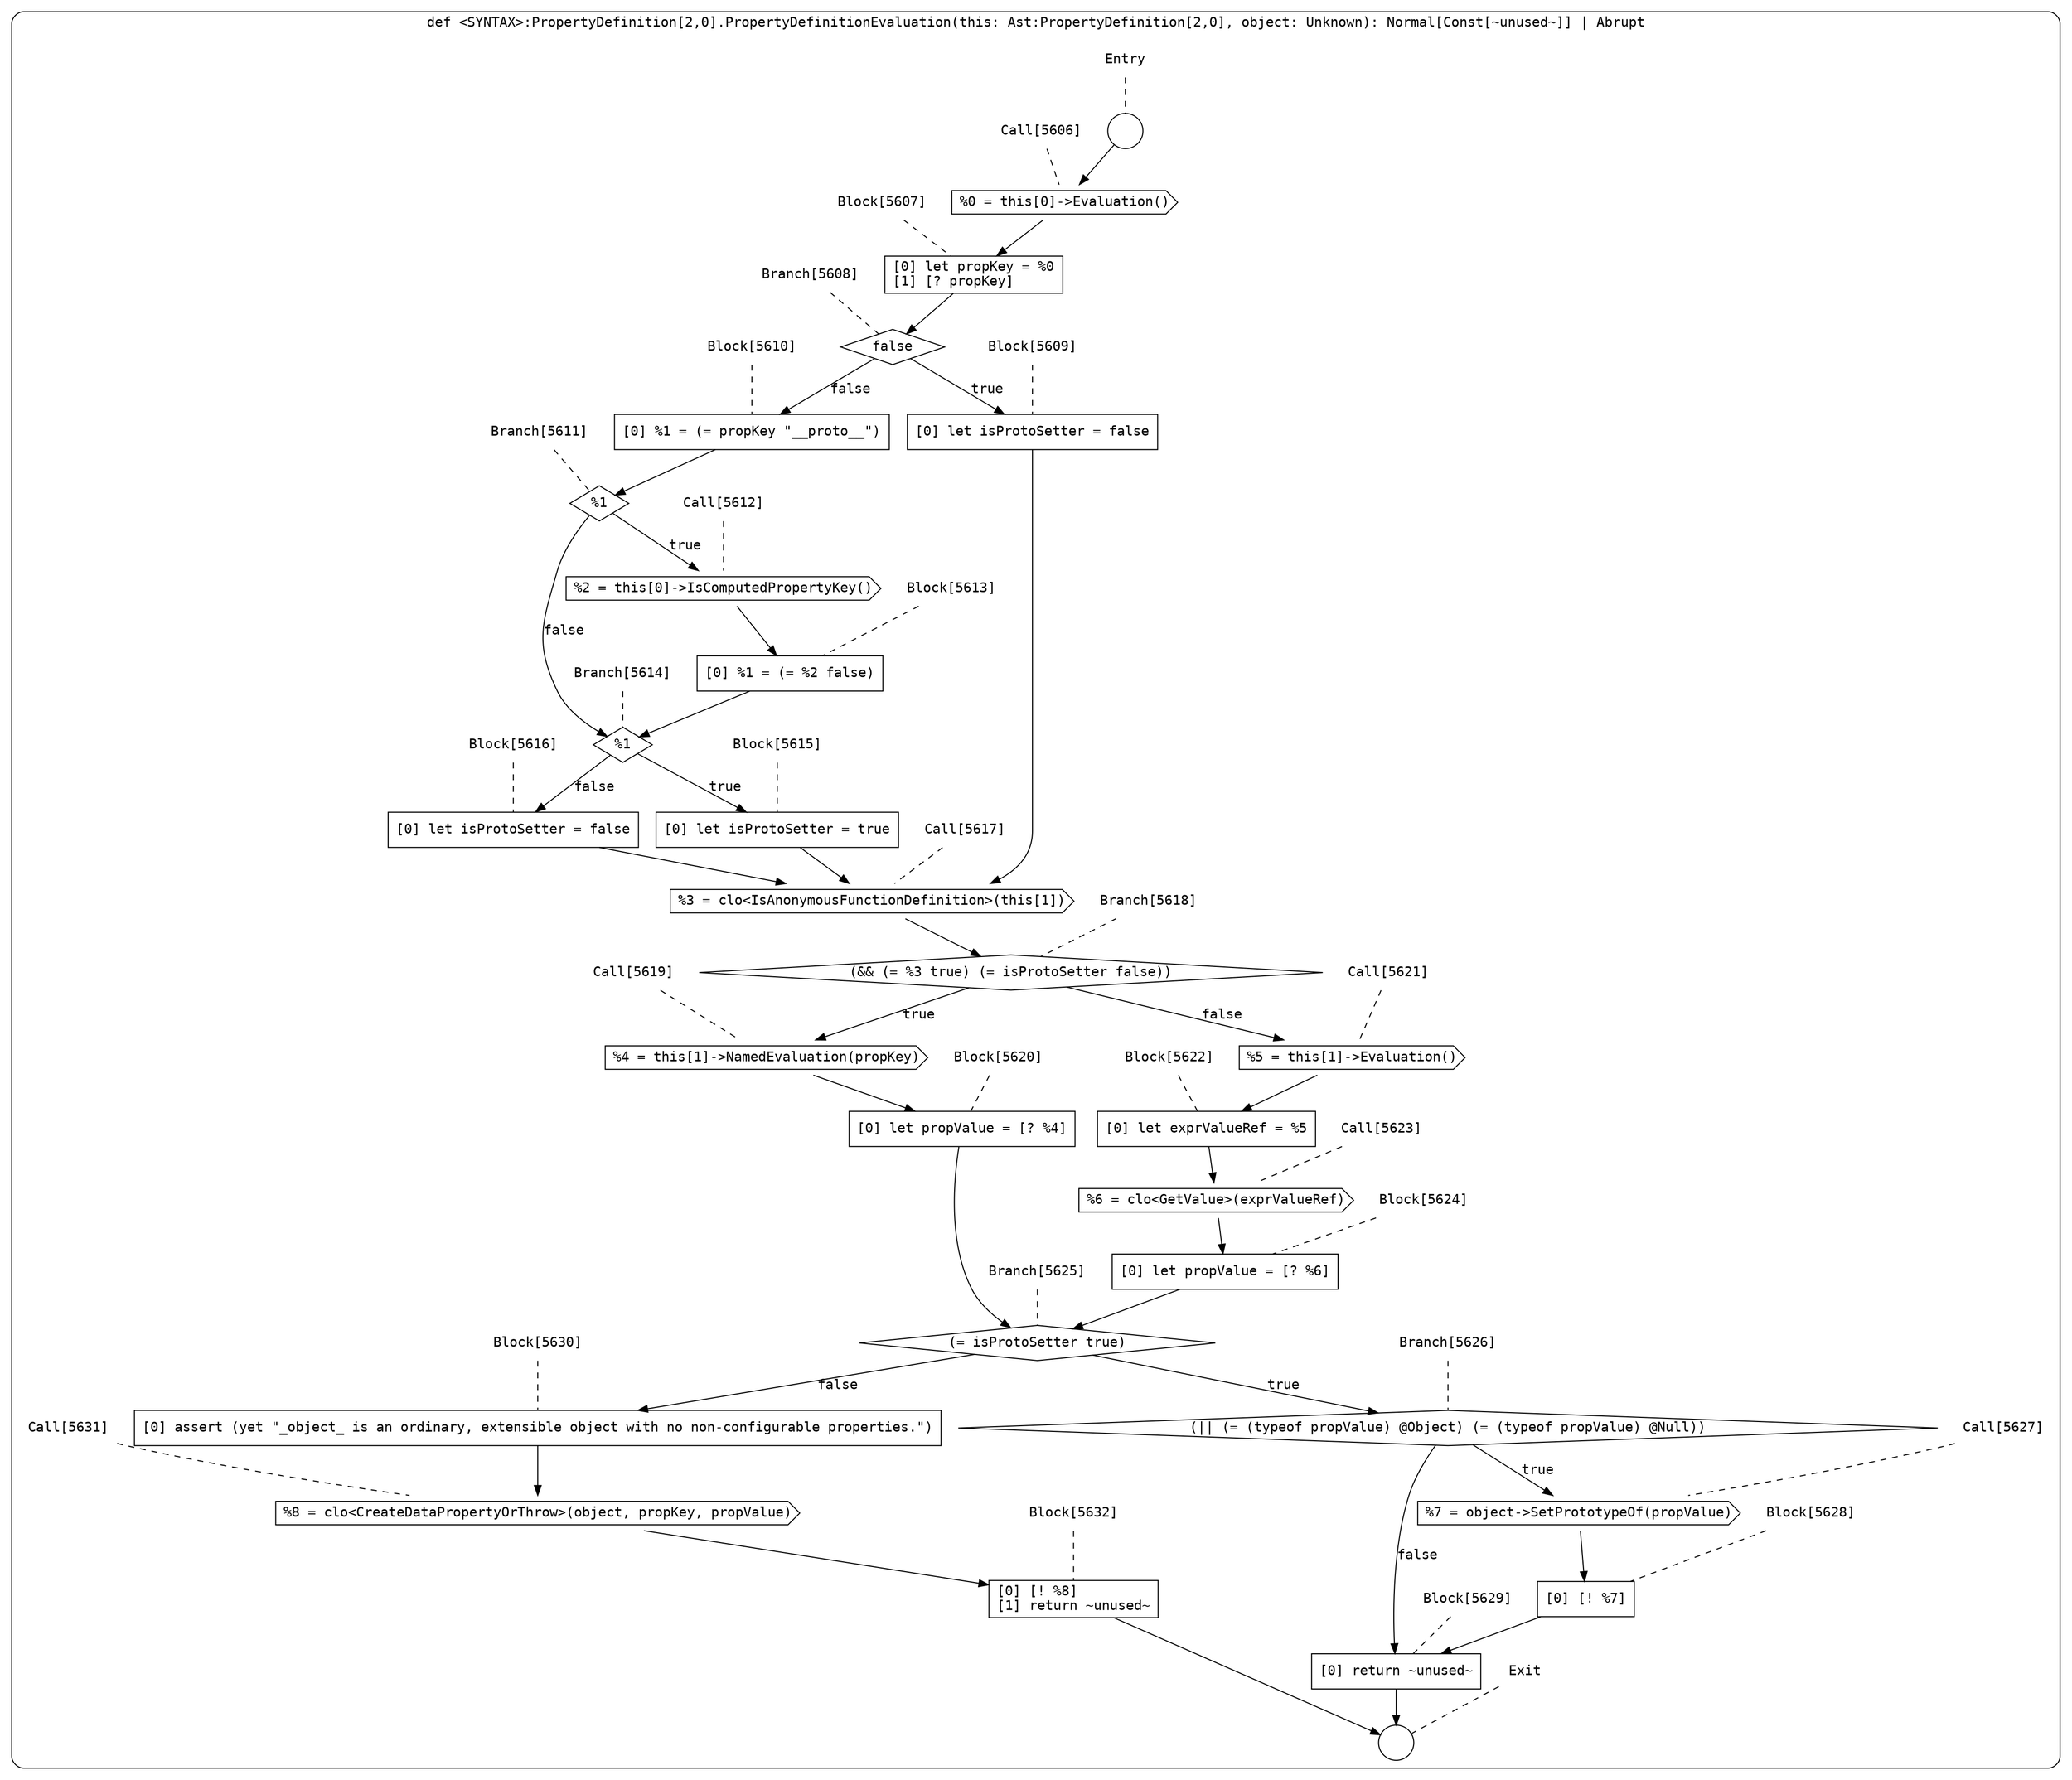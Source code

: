 digraph {
  graph [fontname = "Consolas"]
  node [fontname = "Consolas"]
  edge [fontname = "Consolas"]
  subgraph cluster1235 {
    label = "def <SYNTAX>:PropertyDefinition[2,0].PropertyDefinitionEvaluation(this: Ast:PropertyDefinition[2,0], object: Unknown): Normal[Const[~unused~]] | Abrupt"
    style = rounded
    cluster1235_entry_name [shape=none, label=<<font color="black">Entry</font>>]
    cluster1235_entry_name -> cluster1235_entry [arrowhead=none, color="black", style=dashed]
    cluster1235_entry [shape=circle label=" " color="black" fillcolor="white" style=filled]
    cluster1235_entry -> node5606 [color="black"]
    cluster1235_exit_name [shape=none, label=<<font color="black">Exit</font>>]
    cluster1235_exit_name -> cluster1235_exit [arrowhead=none, color="black", style=dashed]
    cluster1235_exit [shape=circle label=" " color="black" fillcolor="white" style=filled]
    node5606_name [shape=none, label=<<font color="black">Call[5606]</font>>]
    node5606_name -> node5606 [arrowhead=none, color="black", style=dashed]
    node5606 [shape=cds, label=<<font color="black">%0 = this[0]-&gt;Evaluation()</font>> color="black" fillcolor="white", style=filled]
    node5606 -> node5607 [color="black"]
    node5607_name [shape=none, label=<<font color="black">Block[5607]</font>>]
    node5607_name -> node5607 [arrowhead=none, color="black", style=dashed]
    node5607 [shape=box, label=<<font color="black">[0] let propKey = %0<BR ALIGN="LEFT"/>[1] [? propKey]<BR ALIGN="LEFT"/></font>> color="black" fillcolor="white", style=filled]
    node5607 -> node5608 [color="black"]
    node5608_name [shape=none, label=<<font color="black">Branch[5608]</font>>]
    node5608_name -> node5608 [arrowhead=none, color="black", style=dashed]
    node5608 [shape=diamond, label=<<font color="black">false</font>> color="black" fillcolor="white", style=filled]
    node5608 -> node5609 [label=<<font color="black">true</font>> color="black"]
    node5608 -> node5610 [label=<<font color="black">false</font>> color="black"]
    node5609_name [shape=none, label=<<font color="black">Block[5609]</font>>]
    node5609_name -> node5609 [arrowhead=none, color="black", style=dashed]
    node5609 [shape=box, label=<<font color="black">[0] let isProtoSetter = false<BR ALIGN="LEFT"/></font>> color="black" fillcolor="white", style=filled]
    node5609 -> node5617 [color="black"]
    node5610_name [shape=none, label=<<font color="black">Block[5610]</font>>]
    node5610_name -> node5610 [arrowhead=none, color="black", style=dashed]
    node5610 [shape=box, label=<<font color="black">[0] %1 = (= propKey &quot;__proto__&quot;)<BR ALIGN="LEFT"/></font>> color="black" fillcolor="white", style=filled]
    node5610 -> node5611 [color="black"]
    node5617_name [shape=none, label=<<font color="black">Call[5617]</font>>]
    node5617_name -> node5617 [arrowhead=none, color="black", style=dashed]
    node5617 [shape=cds, label=<<font color="black">%3 = clo&lt;IsAnonymousFunctionDefinition&gt;(this[1])</font>> color="black" fillcolor="white", style=filled]
    node5617 -> node5618 [color="black"]
    node5611_name [shape=none, label=<<font color="black">Branch[5611]</font>>]
    node5611_name -> node5611 [arrowhead=none, color="black", style=dashed]
    node5611 [shape=diamond, label=<<font color="black">%1</font>> color="black" fillcolor="white", style=filled]
    node5611 -> node5612 [label=<<font color="black">true</font>> color="black"]
    node5611 -> node5614 [label=<<font color="black">false</font>> color="black"]
    node5618_name [shape=none, label=<<font color="black">Branch[5618]</font>>]
    node5618_name -> node5618 [arrowhead=none, color="black", style=dashed]
    node5618 [shape=diamond, label=<<font color="black">(&amp;&amp; (= %3 true) (= isProtoSetter false))</font>> color="black" fillcolor="white", style=filled]
    node5618 -> node5619 [label=<<font color="black">true</font>> color="black"]
    node5618 -> node5621 [label=<<font color="black">false</font>> color="black"]
    node5612_name [shape=none, label=<<font color="black">Call[5612]</font>>]
    node5612_name -> node5612 [arrowhead=none, color="black", style=dashed]
    node5612 [shape=cds, label=<<font color="black">%2 = this[0]-&gt;IsComputedPropertyKey()</font>> color="black" fillcolor="white", style=filled]
    node5612 -> node5613 [color="black"]
    node5614_name [shape=none, label=<<font color="black">Branch[5614]</font>>]
    node5614_name -> node5614 [arrowhead=none, color="black", style=dashed]
    node5614 [shape=diamond, label=<<font color="black">%1</font>> color="black" fillcolor="white", style=filled]
    node5614 -> node5615 [label=<<font color="black">true</font>> color="black"]
    node5614 -> node5616 [label=<<font color="black">false</font>> color="black"]
    node5619_name [shape=none, label=<<font color="black">Call[5619]</font>>]
    node5619_name -> node5619 [arrowhead=none, color="black", style=dashed]
    node5619 [shape=cds, label=<<font color="black">%4 = this[1]-&gt;NamedEvaluation(propKey)</font>> color="black" fillcolor="white", style=filled]
    node5619 -> node5620 [color="black"]
    node5621_name [shape=none, label=<<font color="black">Call[5621]</font>>]
    node5621_name -> node5621 [arrowhead=none, color="black", style=dashed]
    node5621 [shape=cds, label=<<font color="black">%5 = this[1]-&gt;Evaluation()</font>> color="black" fillcolor="white", style=filled]
    node5621 -> node5622 [color="black"]
    node5613_name [shape=none, label=<<font color="black">Block[5613]</font>>]
    node5613_name -> node5613 [arrowhead=none, color="black", style=dashed]
    node5613 [shape=box, label=<<font color="black">[0] %1 = (= %2 false)<BR ALIGN="LEFT"/></font>> color="black" fillcolor="white", style=filled]
    node5613 -> node5614 [color="black"]
    node5615_name [shape=none, label=<<font color="black">Block[5615]</font>>]
    node5615_name -> node5615 [arrowhead=none, color="black", style=dashed]
    node5615 [shape=box, label=<<font color="black">[0] let isProtoSetter = true<BR ALIGN="LEFT"/></font>> color="black" fillcolor="white", style=filled]
    node5615 -> node5617 [color="black"]
    node5616_name [shape=none, label=<<font color="black">Block[5616]</font>>]
    node5616_name -> node5616 [arrowhead=none, color="black", style=dashed]
    node5616 [shape=box, label=<<font color="black">[0] let isProtoSetter = false<BR ALIGN="LEFT"/></font>> color="black" fillcolor="white", style=filled]
    node5616 -> node5617 [color="black"]
    node5620_name [shape=none, label=<<font color="black">Block[5620]</font>>]
    node5620_name -> node5620 [arrowhead=none, color="black", style=dashed]
    node5620 [shape=box, label=<<font color="black">[0] let propValue = [? %4]<BR ALIGN="LEFT"/></font>> color="black" fillcolor="white", style=filled]
    node5620 -> node5625 [color="black"]
    node5622_name [shape=none, label=<<font color="black">Block[5622]</font>>]
    node5622_name -> node5622 [arrowhead=none, color="black", style=dashed]
    node5622 [shape=box, label=<<font color="black">[0] let exprValueRef = %5<BR ALIGN="LEFT"/></font>> color="black" fillcolor="white", style=filled]
    node5622 -> node5623 [color="black"]
    node5625_name [shape=none, label=<<font color="black">Branch[5625]</font>>]
    node5625_name -> node5625 [arrowhead=none, color="black", style=dashed]
    node5625 [shape=diamond, label=<<font color="black">(= isProtoSetter true)</font>> color="black" fillcolor="white", style=filled]
    node5625 -> node5626 [label=<<font color="black">true</font>> color="black"]
    node5625 -> node5630 [label=<<font color="black">false</font>> color="black"]
    node5623_name [shape=none, label=<<font color="black">Call[5623]</font>>]
    node5623_name -> node5623 [arrowhead=none, color="black", style=dashed]
    node5623 [shape=cds, label=<<font color="black">%6 = clo&lt;GetValue&gt;(exprValueRef)</font>> color="black" fillcolor="white", style=filled]
    node5623 -> node5624 [color="black"]
    node5626_name [shape=none, label=<<font color="black">Branch[5626]</font>>]
    node5626_name -> node5626 [arrowhead=none, color="black", style=dashed]
    node5626 [shape=diamond, label=<<font color="black">(|| (= (typeof propValue) @Object) (= (typeof propValue) @Null))</font>> color="black" fillcolor="white", style=filled]
    node5626 -> node5627 [label=<<font color="black">true</font>> color="black"]
    node5626 -> node5629 [label=<<font color="black">false</font>> color="black"]
    node5630_name [shape=none, label=<<font color="black">Block[5630]</font>>]
    node5630_name -> node5630 [arrowhead=none, color="black", style=dashed]
    node5630 [shape=box, label=<<font color="black">[0] assert (yet &quot;_object_ is an ordinary, extensible object with no non-configurable properties.&quot;)<BR ALIGN="LEFT"/></font>> color="black" fillcolor="white", style=filled]
    node5630 -> node5631 [color="black"]
    node5624_name [shape=none, label=<<font color="black">Block[5624]</font>>]
    node5624_name -> node5624 [arrowhead=none, color="black", style=dashed]
    node5624 [shape=box, label=<<font color="black">[0] let propValue = [? %6]<BR ALIGN="LEFT"/></font>> color="black" fillcolor="white", style=filled]
    node5624 -> node5625 [color="black"]
    node5627_name [shape=none, label=<<font color="black">Call[5627]</font>>]
    node5627_name -> node5627 [arrowhead=none, color="black", style=dashed]
    node5627 [shape=cds, label=<<font color="black">%7 = object-&gt;SetPrototypeOf(propValue)</font>> color="black" fillcolor="white", style=filled]
    node5627 -> node5628 [color="black"]
    node5629_name [shape=none, label=<<font color="black">Block[5629]</font>>]
    node5629_name -> node5629 [arrowhead=none, color="black", style=dashed]
    node5629 [shape=box, label=<<font color="black">[0] return ~unused~<BR ALIGN="LEFT"/></font>> color="black" fillcolor="white", style=filled]
    node5629 -> cluster1235_exit [color="black"]
    node5631_name [shape=none, label=<<font color="black">Call[5631]</font>>]
    node5631_name -> node5631 [arrowhead=none, color="black", style=dashed]
    node5631 [shape=cds, label=<<font color="black">%8 = clo&lt;CreateDataPropertyOrThrow&gt;(object, propKey, propValue)</font>> color="black" fillcolor="white", style=filled]
    node5631 -> node5632 [color="black"]
    node5628_name [shape=none, label=<<font color="black">Block[5628]</font>>]
    node5628_name -> node5628 [arrowhead=none, color="black", style=dashed]
    node5628 [shape=box, label=<<font color="black">[0] [! %7]<BR ALIGN="LEFT"/></font>> color="black" fillcolor="white", style=filled]
    node5628 -> node5629 [color="black"]
    node5632_name [shape=none, label=<<font color="black">Block[5632]</font>>]
    node5632_name -> node5632 [arrowhead=none, color="black", style=dashed]
    node5632 [shape=box, label=<<font color="black">[0] [! %8]<BR ALIGN="LEFT"/>[1] return ~unused~<BR ALIGN="LEFT"/></font>> color="black" fillcolor="white", style=filled]
    node5632 -> cluster1235_exit [color="black"]
  }
}